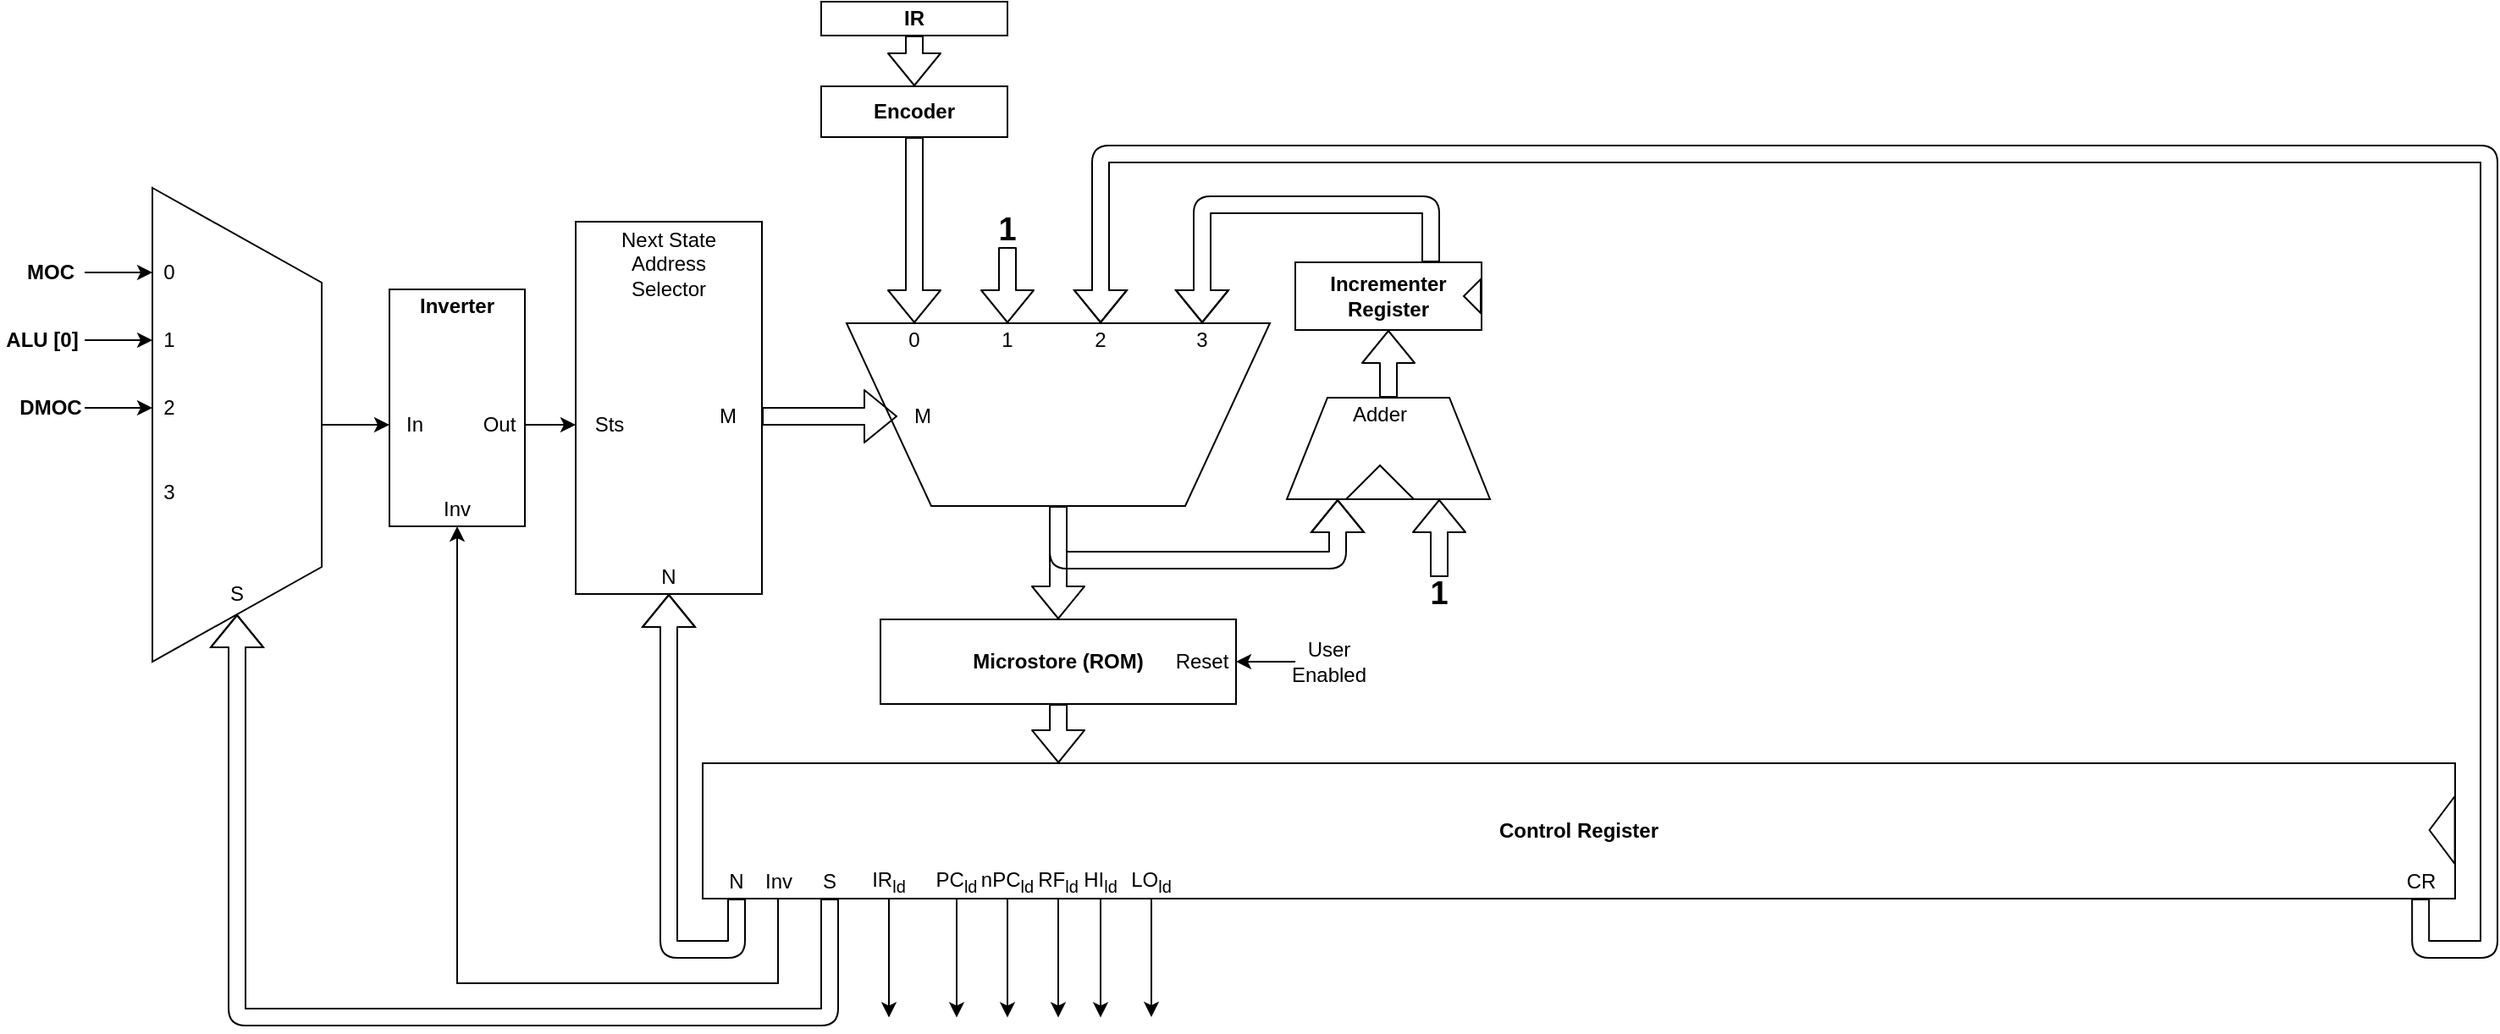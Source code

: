 <mxfile version="10.6.7" type="github"><diagram id="A-vULrXt9b05hmLWiqZZ" name="Page-1"><mxGraphModel dx="1087" dy="364" grid="1" gridSize="10" guides="1" tooltips="1" connect="1" arrows="1" fold="1" page="1" pageScale="1" pageWidth="850" pageHeight="1100" math="0" shadow="0"><root><mxCell id="0"/><mxCell id="1" parent="0"/><mxCell id="lk0u-ZIW8pRqHcUUs7JY-1" value="" style="shape=trapezoid;perimeter=trapezoidPerimeter;whiteSpace=wrap;html=1;direction=south;" parent="1" vertex="1"><mxGeometry x="70" y="190" width="100" height="280" as="geometry"/></mxCell><mxCell id="lk0u-ZIW8pRqHcUUs7JY-2" value="" style="rounded=0;whiteSpace=wrap;html=1;" parent="1" vertex="1"><mxGeometry x="210" y="250" width="80" height="140" as="geometry"/></mxCell><mxCell id="lk0u-ZIW8pRqHcUUs7JY-3" value="" style="rounded=0;whiteSpace=wrap;html=1;" parent="1" vertex="1"><mxGeometry x="320" y="210" width="110" height="220" as="geometry"/></mxCell><mxCell id="lk0u-ZIW8pRqHcUUs7JY-4" value="&lt;b&gt;Encoder&lt;/b&gt;" style="rounded=0;whiteSpace=wrap;html=1;" parent="1" vertex="1"><mxGeometry x="465" y="130" width="110" height="30" as="geometry"/></mxCell><mxCell id="lk0u-ZIW8pRqHcUUs7JY-5" value="&lt;b&gt;IR&lt;/b&gt;" style="rounded=0;whiteSpace=wrap;html=1;" parent="1" vertex="1"><mxGeometry x="465" y="80" width="110" height="20" as="geometry"/></mxCell><mxCell id="lk0u-ZIW8pRqHcUUs7JY-6" value="" style="shape=trapezoid;perimeter=trapezoidPerimeter;whiteSpace=wrap;html=1;flipV=1;" parent="1" vertex="1"><mxGeometry x="480" y="270" width="250" height="108" as="geometry"/></mxCell><mxCell id="lk0u-ZIW8pRqHcUUs7JY-7" value="&lt;b&gt;Microstore (ROM)&lt;/b&gt;" style="rounded=0;whiteSpace=wrap;html=1;" parent="1" vertex="1"><mxGeometry x="500" y="445" width="210" height="50" as="geometry"/></mxCell><mxCell id="lk0u-ZIW8pRqHcUUs7JY-8" value="&lt;b&gt;Control Register&lt;/b&gt;" style="rounded=0;whiteSpace=wrap;html=1;" parent="1" vertex="1"><mxGeometry x="395" y="530" width="1035" height="80" as="geometry"/></mxCell><mxCell id="lk0u-ZIW8pRqHcUUs7JY-9" value="&lt;b&gt;Incrementer Register&lt;/b&gt;" style="rounded=0;whiteSpace=wrap;html=1;" parent="1" vertex="1"><mxGeometry x="745" y="234" width="110" height="40" as="geometry"/></mxCell><mxCell id="lk0u-ZIW8pRqHcUUs7JY-11" value="" style="shape=trapezoid;perimeter=trapezoidPerimeter;whiteSpace=wrap;html=1;" parent="1" vertex="1"><mxGeometry x="740" y="314" width="120" height="60" as="geometry"/></mxCell><mxCell id="lk0u-ZIW8pRqHcUUs7JY-12" value="0" style="text;html=1;strokeColor=none;fillColor=none;align=center;verticalAlign=middle;whiteSpace=wrap;rounded=0;" parent="1" vertex="1"><mxGeometry x="70" y="230" width="20" height="20" as="geometry"/></mxCell><mxCell id="lk0u-ZIW8pRqHcUUs7JY-13" value="1" style="text;html=1;strokeColor=none;fillColor=none;align=center;verticalAlign=middle;whiteSpace=wrap;rounded=0;" parent="1" vertex="1"><mxGeometry x="70" y="270" width="20" height="20" as="geometry"/></mxCell><mxCell id="lk0u-ZIW8pRqHcUUs7JY-14" value="2" style="text;html=1;strokeColor=none;fillColor=none;align=center;verticalAlign=middle;whiteSpace=wrap;rounded=0;" parent="1" vertex="1"><mxGeometry x="70" y="310" width="20" height="20" as="geometry"/></mxCell><mxCell id="lk0u-ZIW8pRqHcUUs7JY-15" value="3" style="text;html=1;strokeColor=none;fillColor=none;align=center;verticalAlign=middle;whiteSpace=wrap;rounded=0;" parent="1" vertex="1"><mxGeometry x="70" y="360" width="20" height="20" as="geometry"/></mxCell><mxCell id="lk0u-ZIW8pRqHcUUs7JY-16" value="S" style="text;html=1;strokeColor=none;fillColor=none;align=center;verticalAlign=middle;whiteSpace=wrap;rounded=0;" parent="1" vertex="1"><mxGeometry x="100" y="420" width="40" height="20" as="geometry"/></mxCell><mxCell id="lk0u-ZIW8pRqHcUUs7JY-17" value="&lt;b&gt;Inverter&lt;/b&gt;" style="text;html=1;strokeColor=none;fillColor=none;align=center;verticalAlign=middle;whiteSpace=wrap;rounded=0;" parent="1" vertex="1"><mxGeometry x="230" y="250" width="40" height="20" as="geometry"/></mxCell><mxCell id="lk0u-ZIW8pRqHcUUs7JY-18" value="In" style="text;html=1;strokeColor=none;fillColor=none;align=center;verticalAlign=middle;whiteSpace=wrap;rounded=0;" parent="1" vertex="1"><mxGeometry x="210" y="320" width="30" height="20" as="geometry"/></mxCell><mxCell id="lk0u-ZIW8pRqHcUUs7JY-19" value="Out" style="text;html=1;strokeColor=none;fillColor=none;align=center;verticalAlign=middle;whiteSpace=wrap;rounded=0;" parent="1" vertex="1"><mxGeometry x="260" y="320" width="30" height="20" as="geometry"/></mxCell><mxCell id="lk0u-ZIW8pRqHcUUs7JY-20" value="Inv" style="text;html=1;strokeColor=none;fillColor=none;align=center;verticalAlign=middle;whiteSpace=wrap;rounded=0;" parent="1" vertex="1"><mxGeometry x="235" y="370" width="30" height="20" as="geometry"/></mxCell><mxCell id="lk0u-ZIW8pRqHcUUs7JY-21" value="Next State Address Selector" style="text;html=1;strokeColor=none;fillColor=none;align=center;verticalAlign=middle;whiteSpace=wrap;rounded=0;" parent="1" vertex="1"><mxGeometry x="335" y="210" width="80" height="50" as="geometry"/></mxCell><mxCell id="lk0u-ZIW8pRqHcUUs7JY-22" value="Sts" style="text;html=1;strokeColor=none;fillColor=none;align=center;verticalAlign=middle;whiteSpace=wrap;rounded=0;" parent="1" vertex="1"><mxGeometry x="320" y="320" width="40" height="20" as="geometry"/></mxCell><mxCell id="lk0u-ZIW8pRqHcUUs7JY-23" value="M" style="text;html=1;strokeColor=none;fillColor=none;align=center;verticalAlign=middle;whiteSpace=wrap;rounded=0;" parent="1" vertex="1"><mxGeometry x="390" y="315" width="40" height="20" as="geometry"/></mxCell><mxCell id="lk0u-ZIW8pRqHcUUs7JY-24" value="N" style="text;html=1;strokeColor=none;fillColor=none;align=center;verticalAlign=middle;whiteSpace=wrap;rounded=0;" parent="1" vertex="1"><mxGeometry x="355" y="410" width="40" height="20" as="geometry"/></mxCell><mxCell id="lk0u-ZIW8pRqHcUUs7JY-25" value="M" style="text;html=1;strokeColor=none;fillColor=none;align=center;verticalAlign=middle;whiteSpace=wrap;rounded=0;" parent="1" vertex="1"><mxGeometry x="510" y="315" width="30" height="20" as="geometry"/></mxCell><mxCell id="lk0u-ZIW8pRqHcUUs7JY-27" value="" style="triangle;whiteSpace=wrap;html=1;direction=north;strokeColor=#000000;" parent="1" vertex="1"><mxGeometry x="775" y="354" width="40" height="20" as="geometry"/></mxCell><mxCell id="ltaRouxyf9xBfKkHzvKg-1" value="Adder" style="text;html=1;strokeColor=none;fillColor=none;align=center;verticalAlign=middle;whiteSpace=wrap;rounded=0;" vertex="1" parent="1"><mxGeometry x="775" y="314" width="40" height="20" as="geometry"/></mxCell><mxCell id="ltaRouxyf9xBfKkHzvKg-3" value="" style="shape=flexArrow;endArrow=classic;html=1;" edge="1" parent="1" source="lk0u-ZIW8pRqHcUUs7JY-11" target="lk0u-ZIW8pRqHcUUs7JY-9"><mxGeometry width="50" height="50" relative="1" as="geometry"><mxPoint x="725" y="339" as="sourcePoint"/><mxPoint x="775" y="289" as="targetPoint"/></mxGeometry></mxCell><mxCell id="ltaRouxyf9xBfKkHzvKg-4" value="" style="shape=flexArrow;endArrow=classic;html=1;entryX=0.5;entryY=0;entryDx=0;entryDy=0;edgeStyle=orthogonalEdgeStyle;" edge="1" parent="1" source="lk0u-ZIW8pRqHcUUs7JY-9" target="ltaRouxyf9xBfKkHzvKg-24"><mxGeometry width="50" height="50" relative="1" as="geometry"><mxPoint x="810" y="210" as="sourcePoint"/><mxPoint x="700.167" y="275.333" as="targetPoint"/><Array as="points"><mxPoint x="825" y="200"/><mxPoint x="690" y="200"/></Array></mxGeometry></mxCell><mxCell id="ltaRouxyf9xBfKkHzvKg-5" value="" style="shape=flexArrow;endArrow=classic;html=1;" edge="1" parent="1" source="lk0u-ZIW8pRqHcUUs7JY-6" target="lk0u-ZIW8pRqHcUUs7JY-7"><mxGeometry width="50" height="50" relative="1" as="geometry"><mxPoint x="410" y="510" as="sourcePoint"/><mxPoint x="460" y="460" as="targetPoint"/></mxGeometry></mxCell><mxCell id="ltaRouxyf9xBfKkHzvKg-6" value="" style="shape=flexArrow;endArrow=classic;html=1;entryX=0.25;entryY=1;entryDx=0;entryDy=0;edgeStyle=orthogonalEdgeStyle;" edge="1" parent="1" source="lk0u-ZIW8pRqHcUUs7JY-6" target="lk0u-ZIW8pRqHcUUs7JY-11"><mxGeometry width="50" height="50" relative="1" as="geometry"><mxPoint x="740" y="460" as="sourcePoint"/><mxPoint x="790" y="410" as="targetPoint"/><Array as="points"><mxPoint x="605" y="410"/><mxPoint x="770" y="410"/></Array></mxGeometry></mxCell><mxCell id="ltaRouxyf9xBfKkHzvKg-7" value="" style="shape=flexArrow;endArrow=classic;html=1;entryX=0.75;entryY=1;entryDx=0;entryDy=0;exitX=0.5;exitY=0;exitDx=0;exitDy=0;" edge="1" parent="1" source="ltaRouxyf9xBfKkHzvKg-25" target="lk0u-ZIW8pRqHcUUs7JY-11"><mxGeometry width="50" height="50" relative="1" as="geometry"><mxPoint x="825" y="409" as="sourcePoint"/><mxPoint x="855" y="399" as="targetPoint"/></mxGeometry></mxCell><mxCell id="ltaRouxyf9xBfKkHzvKg-8" value="" style="shape=flexArrow;endArrow=classic;html=1;entryX=0.203;entryY=0;entryDx=0;entryDy=0;entryPerimeter=0;" edge="1" parent="1" source="lk0u-ZIW8pRqHcUUs7JY-7" target="lk0u-ZIW8pRqHcUUs7JY-8"><mxGeometry width="50" height="50" relative="1" as="geometry"><mxPoint x="410" y="500" as="sourcePoint"/><mxPoint x="460" y="450" as="targetPoint"/></mxGeometry></mxCell><mxCell id="ltaRouxyf9xBfKkHzvKg-9" value="S" style="text;html=1;strokeColor=none;fillColor=none;align=center;verticalAlign=middle;whiteSpace=wrap;rounded=0;" vertex="1" parent="1"><mxGeometry x="450" y="590" width="40" height="20" as="geometry"/></mxCell><mxCell id="ltaRouxyf9xBfKkHzvKg-10" value="" style="shape=flexArrow;endArrow=classic;html=1;exitX=0.5;exitY=1;exitDx=0;exitDy=0;entryX=1;entryY=0.5;entryDx=0;entryDy=0;edgeStyle=orthogonalEdgeStyle;" edge="1" parent="1" source="ltaRouxyf9xBfKkHzvKg-9" target="lk0u-ZIW8pRqHcUUs7JY-1"><mxGeometry width="50" height="50" relative="1" as="geometry"><mxPoint x="190" y="660" as="sourcePoint"/><mxPoint x="240" y="610" as="targetPoint"/><Array as="points"><mxPoint x="470" y="680"/><mxPoint x="120" y="680"/></Array></mxGeometry></mxCell><mxCell id="ltaRouxyf9xBfKkHzvKg-11" value="Inv" style="text;html=1;strokeColor=none;fillColor=none;align=center;verticalAlign=middle;whiteSpace=wrap;rounded=0;" vertex="1" parent="1"><mxGeometry x="424.5" y="590" width="30" height="20" as="geometry"/></mxCell><mxCell id="ltaRouxyf9xBfKkHzvKg-12" value="" style="endArrow=classic;html=1;exitX=0.5;exitY=1;exitDx=0;exitDy=0;entryX=0.5;entryY=1;entryDx=0;entryDy=0;edgeStyle=orthogonalEdgeStyle;rounded=0;" edge="1" parent="1" source="ltaRouxyf9xBfKkHzvKg-11" target="lk0u-ZIW8pRqHcUUs7JY-20"><mxGeometry width="50" height="50" relative="1" as="geometry"><mxPoint x="240" y="610" as="sourcePoint"/><mxPoint x="290" y="560" as="targetPoint"/><Array as="points"><mxPoint x="439" y="660"/><mxPoint x="250" y="660"/></Array></mxGeometry></mxCell><mxCell id="ltaRouxyf9xBfKkHzvKg-13" value="N" style="text;html=1;strokeColor=none;fillColor=none;align=center;verticalAlign=middle;whiteSpace=wrap;rounded=0;" vertex="1" parent="1"><mxGeometry x="400" y="590" width="30" height="20" as="geometry"/></mxCell><mxCell id="ltaRouxyf9xBfKkHzvKg-14" value="" style="shape=flexArrow;endArrow=classic;html=1;entryX=0.5;entryY=1;entryDx=0;entryDy=0;exitX=0.5;exitY=1;exitDx=0;exitDy=0;edgeStyle=orthogonalEdgeStyle;" edge="1" parent="1" source="ltaRouxyf9xBfKkHzvKg-13" target="lk0u-ZIW8pRqHcUUs7JY-24"><mxGeometry width="50" height="50" relative="1" as="geometry"><mxPoint x="260" y="600" as="sourcePoint"/><mxPoint x="310" y="550" as="targetPoint"/><Array as="points"><mxPoint x="415" y="640"/><mxPoint x="375" y="640"/></Array></mxGeometry></mxCell><mxCell id="ltaRouxyf9xBfKkHzvKg-15" value="" style="endArrow=classic;html=1;entryX=0;entryY=0.5;entryDx=0;entryDy=0;" edge="1" parent="1" source="lk0u-ZIW8pRqHcUUs7JY-1" target="lk0u-ZIW8pRqHcUUs7JY-18"><mxGeometry width="50" height="50" relative="1" as="geometry"><mxPoint x="180" y="210" as="sourcePoint"/><mxPoint x="230" y="160" as="targetPoint"/></mxGeometry></mxCell><mxCell id="ltaRouxyf9xBfKkHzvKg-16" value="" style="endArrow=classic;html=1;entryX=0;entryY=0.5;entryDx=0;entryDy=0;exitX=1;exitY=0.5;exitDx=0;exitDy=0;" edge="1" parent="1" source="lk0u-ZIW8pRqHcUUs7JY-19" target="lk0u-ZIW8pRqHcUUs7JY-22"><mxGeometry width="50" height="50" relative="1" as="geometry"><mxPoint x="180" y="340.079" as="sourcePoint"/><mxPoint x="220.143" y="340.143" as="targetPoint"/></mxGeometry></mxCell><mxCell id="ltaRouxyf9xBfKkHzvKg-17" value="" style="shape=flexArrow;endArrow=classic;html=1;entryX=0;entryY=0.5;entryDx=0;entryDy=0;exitX=1;exitY=0.5;exitDx=0;exitDy=0;" edge="1" parent="1" source="lk0u-ZIW8pRqHcUUs7JY-23" target="lk0u-ZIW8pRqHcUUs7JY-25"><mxGeometry width="50" height="50" relative="1" as="geometry"><mxPoint x="450" y="390" as="sourcePoint"/><mxPoint x="500" y="340" as="targetPoint"/></mxGeometry></mxCell><mxCell id="ltaRouxyf9xBfKkHzvKg-18" value="" style="shape=flexArrow;endArrow=classic;html=1;entryX=0.5;entryY=0;entryDx=0;entryDy=0;" edge="1" parent="1" source="lk0u-ZIW8pRqHcUUs7JY-4" target="ltaRouxyf9xBfKkHzvKg-21"><mxGeometry width="50" height="50" relative="1" as="geometry"><mxPoint x="470" y="260" as="sourcePoint"/><mxPoint x="560" y="220" as="targetPoint"/></mxGeometry></mxCell><mxCell id="ltaRouxyf9xBfKkHzvKg-21" value="0" style="text;html=1;strokeColor=none;fillColor=none;align=center;verticalAlign=middle;whiteSpace=wrap;rounded=0;" vertex="1" parent="1"><mxGeometry x="500" y="270" width="40" height="20" as="geometry"/></mxCell><mxCell id="ltaRouxyf9xBfKkHzvKg-22" value="1" style="text;html=1;strokeColor=none;fillColor=none;align=center;verticalAlign=middle;whiteSpace=wrap;rounded=0;" vertex="1" parent="1"><mxGeometry x="555" y="270" width="40" height="20" as="geometry"/></mxCell><mxCell id="ltaRouxyf9xBfKkHzvKg-23" value="2" style="text;html=1;strokeColor=none;fillColor=none;align=center;verticalAlign=middle;whiteSpace=wrap;rounded=0;" vertex="1" parent="1"><mxGeometry x="610" y="270" width="40" height="20" as="geometry"/></mxCell><mxCell id="ltaRouxyf9xBfKkHzvKg-24" value="3" style="text;html=1;strokeColor=none;fillColor=none;align=center;verticalAlign=middle;whiteSpace=wrap;rounded=0;" vertex="1" parent="1"><mxGeometry x="670" y="270" width="40" height="20" as="geometry"/></mxCell><mxCell id="ltaRouxyf9xBfKkHzvKg-25" value="&lt;b&gt;&lt;font style=&quot;font-size: 19px&quot;&gt;1&lt;/font&gt;&lt;/b&gt;" style="text;html=1;strokeColor=none;fillColor=none;align=center;verticalAlign=middle;whiteSpace=wrap;rounded=0;" vertex="1" parent="1"><mxGeometry x="810" y="420" width="40" height="20" as="geometry"/></mxCell><mxCell id="ltaRouxyf9xBfKkHzvKg-26" value="" style="endArrow=classic;html=1;entryX=0;entryY=0.5;entryDx=0;entryDy=0;exitX=1;exitY=0.5;exitDx=0;exitDy=0;" edge="1" parent="1" source="ltaRouxyf9xBfKkHzvKg-27" target="lk0u-ZIW8pRqHcUUs7JY-12"><mxGeometry width="50" height="50" relative="1" as="geometry"><mxPoint x="30" y="240" as="sourcePoint"/><mxPoint x="40" y="210" as="targetPoint"/></mxGeometry></mxCell><mxCell id="ltaRouxyf9xBfKkHzvKg-27" value="&lt;b&gt;MOC&lt;/b&gt;" style="text;html=1;strokeColor=none;fillColor=none;align=center;verticalAlign=middle;whiteSpace=wrap;rounded=0;" vertex="1" parent="1"><mxGeometry x="-10" y="230" width="40" height="20" as="geometry"/></mxCell><mxCell id="ltaRouxyf9xBfKkHzvKg-28" value="" style="endArrow=classic;html=1;entryX=0;entryY=0.5;entryDx=0;entryDy=0;exitX=1;exitY=0.5;exitDx=0;exitDy=0;" edge="1" source="ltaRouxyf9xBfKkHzvKg-29" parent="1" target="lk0u-ZIW8pRqHcUUs7JY-13"><mxGeometry width="50" height="50" relative="1" as="geometry"><mxPoint x="30" y="280" as="sourcePoint"/><mxPoint x="70.167" y="280.333" as="targetPoint"/></mxGeometry></mxCell><mxCell id="ltaRouxyf9xBfKkHzvKg-29" value="&lt;b&gt;ALU [0]&lt;/b&gt;" style="text;html=1;strokeColor=none;fillColor=none;align=center;verticalAlign=middle;whiteSpace=wrap;rounded=0;" vertex="1" parent="1"><mxGeometry x="-20" y="270" width="50" height="20" as="geometry"/></mxCell><mxCell id="ltaRouxyf9xBfKkHzvKg-30" value="" style="endArrow=classic;html=1;exitX=1;exitY=0.5;exitDx=0;exitDy=0;entryX=0;entryY=0.5;entryDx=0;entryDy=0;" edge="1" source="ltaRouxyf9xBfKkHzvKg-31" parent="1" target="lk0u-ZIW8pRqHcUUs7JY-14"><mxGeometry width="50" height="50" relative="1" as="geometry"><mxPoint x="30" y="320" as="sourcePoint"/><mxPoint x="60" y="330" as="targetPoint"/></mxGeometry></mxCell><mxCell id="ltaRouxyf9xBfKkHzvKg-31" value="&lt;b&gt;DMOC&lt;/b&gt;" style="text;html=1;strokeColor=none;fillColor=none;align=center;verticalAlign=middle;whiteSpace=wrap;rounded=0;" vertex="1" parent="1"><mxGeometry x="-10" y="310" width="40" height="20" as="geometry"/></mxCell><mxCell id="ltaRouxyf9xBfKkHzvKg-32" value="" style="shape=flexArrow;endArrow=classic;html=1;entryX=0.5;entryY=0;entryDx=0;entryDy=0;exitX=0.5;exitY=1;exitDx=0;exitDy=0;" edge="1" parent="1" source="ltaRouxyf9xBfKkHzvKg-33" target="ltaRouxyf9xBfKkHzvKg-22"><mxGeometry width="50" height="50" relative="1" as="geometry"><mxPoint x="575" y="240" as="sourcePoint"/><mxPoint x="600" y="220" as="targetPoint"/></mxGeometry></mxCell><mxCell id="ltaRouxyf9xBfKkHzvKg-33" value="&lt;b&gt;&lt;font style=&quot;font-size: 19px&quot;&gt;1&lt;/font&gt;&lt;/b&gt;" style="text;html=1;strokeColor=none;fillColor=none;align=center;verticalAlign=middle;whiteSpace=wrap;rounded=0;" vertex="1" parent="1"><mxGeometry x="555" y="205" width="40" height="20" as="geometry"/></mxCell><mxCell id="ltaRouxyf9xBfKkHzvKg-34" value="CR" style="text;html=1;strokeColor=none;fillColor=none;align=center;verticalAlign=middle;whiteSpace=wrap;rounded=0;" vertex="1" parent="1"><mxGeometry x="1389.571" y="590" width="40" height="20" as="geometry"/></mxCell><mxCell id="ltaRouxyf9xBfKkHzvKg-35" value="" style="shape=flexArrow;endArrow=classic;html=1;exitX=0.5;exitY=1;exitDx=0;exitDy=0;entryX=0.5;entryY=0;entryDx=0;entryDy=0;edgeStyle=orthogonalEdgeStyle;" edge="1" parent="1" source="ltaRouxyf9xBfKkHzvKg-34" target="ltaRouxyf9xBfKkHzvKg-23"><mxGeometry width="50" height="50" relative="1" as="geometry"><mxPoint x="800" y="750" as="sourcePoint"/><mxPoint x="850" y="700" as="targetPoint"/><Array as="points"><mxPoint x="1410" y="640"/><mxPoint x="1450" y="640"/><mxPoint x="1450" y="170"/><mxPoint x="630" y="170"/></Array></mxGeometry></mxCell><mxCell id="ltaRouxyf9xBfKkHzvKg-36" value="Reset" style="text;html=1;strokeColor=none;fillColor=none;align=center;verticalAlign=middle;whiteSpace=wrap;rounded=0;" vertex="1" parent="1"><mxGeometry x="670" y="460" width="40" height="20" as="geometry"/></mxCell><mxCell id="ltaRouxyf9xBfKkHzvKg-37" value="" style="endArrow=classic;html=1;entryX=1;entryY=0.5;entryDx=0;entryDy=0;exitX=0;exitY=0.5;exitDx=0;exitDy=0;" edge="1" parent="1" source="ltaRouxyf9xBfKkHzvKg-38" target="ltaRouxyf9xBfKkHzvKg-36"><mxGeometry width="50" height="50" relative="1" as="geometry"><mxPoint x="750" y="470" as="sourcePoint"/><mxPoint x="790" y="460" as="targetPoint"/></mxGeometry></mxCell><mxCell id="ltaRouxyf9xBfKkHzvKg-38" value="User Enabled" style="text;html=1;strokeColor=none;fillColor=none;align=center;verticalAlign=middle;whiteSpace=wrap;rounded=0;" vertex="1" parent="1"><mxGeometry x="745" y="460" width="40" height="20" as="geometry"/></mxCell><mxCell id="ltaRouxyf9xBfKkHzvKg-39" value="" style="shape=flexArrow;endArrow=classic;html=1;exitX=0.5;exitY=1;exitDx=0;exitDy=0;entryX=0.5;entryY=0;entryDx=0;entryDy=0;" edge="1" parent="1" source="lk0u-ZIW8pRqHcUUs7JY-5" target="lk0u-ZIW8pRqHcUUs7JY-4"><mxGeometry width="50" height="50" relative="1" as="geometry"><mxPoint x="390" y="140" as="sourcePoint"/><mxPoint x="440" y="90" as="targetPoint"/></mxGeometry></mxCell><mxCell id="ltaRouxyf9xBfKkHzvKg-40" value="" style="triangle;whiteSpace=wrap;html=1;strokeColor=#000000;flipH=1;" vertex="1" parent="1"><mxGeometry x="844.5" y="244" width="10" height="20" as="geometry"/></mxCell><mxCell id="ltaRouxyf9xBfKkHzvKg-41" value="" style="triangle;whiteSpace=wrap;html=1;strokeColor=#000000;flipH=1;" vertex="1" parent="1"><mxGeometry x="1414.816" y="549.5" width="15" height="40" as="geometry"/></mxCell><mxCell id="ltaRouxyf9xBfKkHzvKg-43" value="IR&lt;sub&gt;ld&lt;/sub&gt;" style="text;html=1;strokeColor=none;fillColor=none;align=center;verticalAlign=middle;whiteSpace=wrap;rounded=0;" vertex="1" parent="1"><mxGeometry x="485" y="590" width="40" height="20" as="geometry"/></mxCell><mxCell id="ltaRouxyf9xBfKkHzvKg-44" value="" style="endArrow=classic;html=1;exitX=0.5;exitY=1;exitDx=0;exitDy=0;" edge="1" parent="1" source="ltaRouxyf9xBfKkHzvKg-43"><mxGeometry width="50" height="50" relative="1" as="geometry"><mxPoint x="500" y="670" as="sourcePoint"/><mxPoint x="505" y="680.229" as="targetPoint"/></mxGeometry></mxCell><mxCell id="ltaRouxyf9xBfKkHzvKg-45" value="PC&lt;sub&gt;ld&lt;/sub&gt;" style="text;html=1;strokeColor=none;fillColor=none;align=center;verticalAlign=middle;whiteSpace=wrap;rounded=0;" vertex="1" parent="1"><mxGeometry x="525" y="590" width="40" height="20" as="geometry"/></mxCell><mxCell id="ltaRouxyf9xBfKkHzvKg-46" value="" style="endArrow=classic;html=1;exitX=0.5;exitY=1;exitDx=0;exitDy=0;" edge="1" source="ltaRouxyf9xBfKkHzvKg-45" parent="1"><mxGeometry width="50" height="50" relative="1" as="geometry"><mxPoint x="540" y="670" as="sourcePoint"/><mxPoint x="545" y="680.229" as="targetPoint"/></mxGeometry></mxCell><mxCell id="ltaRouxyf9xBfKkHzvKg-47" value="nPC&lt;sub&gt;ld&lt;/sub&gt;" style="text;html=1;strokeColor=none;fillColor=none;align=center;verticalAlign=middle;whiteSpace=wrap;rounded=0;" vertex="1" parent="1"><mxGeometry x="555" y="590" width="40" height="20" as="geometry"/></mxCell><mxCell id="ltaRouxyf9xBfKkHzvKg-48" value="" style="endArrow=classic;html=1;exitX=0.5;exitY=1;exitDx=0;exitDy=0;" edge="1" parent="1" source="ltaRouxyf9xBfKkHzvKg-47"><mxGeometry width="50" height="50" relative="1" as="geometry"><mxPoint x="570" y="670" as="sourcePoint"/><mxPoint x="575" y="680.229" as="targetPoint"/></mxGeometry></mxCell><mxCell id="ltaRouxyf9xBfKkHzvKg-49" value="RF&lt;sub&gt;ld&lt;/sub&gt;" style="text;html=1;strokeColor=none;fillColor=none;align=center;verticalAlign=middle;whiteSpace=wrap;rounded=0;" vertex="1" parent="1"><mxGeometry x="585" y="590" width="40" height="20" as="geometry"/></mxCell><mxCell id="ltaRouxyf9xBfKkHzvKg-50" value="" style="endArrow=classic;html=1;exitX=0.5;exitY=1;exitDx=0;exitDy=0;" edge="1" parent="1" source="ltaRouxyf9xBfKkHzvKg-49"><mxGeometry width="50" height="50" relative="1" as="geometry"><mxPoint x="600" y="670" as="sourcePoint"/><mxPoint x="605" y="680.229" as="targetPoint"/></mxGeometry></mxCell><mxCell id="ltaRouxyf9xBfKkHzvKg-51" value="HI&lt;sub&gt;ld&lt;/sub&gt;" style="text;html=1;strokeColor=none;fillColor=none;align=center;verticalAlign=middle;whiteSpace=wrap;rounded=0;" vertex="1" parent="1"><mxGeometry x="610" y="590" width="40" height="20" as="geometry"/></mxCell><mxCell id="ltaRouxyf9xBfKkHzvKg-52" value="" style="endArrow=classic;html=1;exitX=0.5;exitY=1;exitDx=0;exitDy=0;" edge="1" parent="1" source="ltaRouxyf9xBfKkHzvKg-51"><mxGeometry width="50" height="50" relative="1" as="geometry"><mxPoint x="625" y="670" as="sourcePoint"/><mxPoint x="630" y="680.229" as="targetPoint"/></mxGeometry></mxCell><mxCell id="ltaRouxyf9xBfKkHzvKg-53" value="LO&lt;sub&gt;ld&lt;/sub&gt;" style="text;html=1;strokeColor=none;fillColor=none;align=center;verticalAlign=middle;whiteSpace=wrap;rounded=0;" vertex="1" parent="1"><mxGeometry x="640" y="590" width="40" height="20" as="geometry"/></mxCell><mxCell id="ltaRouxyf9xBfKkHzvKg-54" value="" style="endArrow=classic;html=1;exitX=0.5;exitY=1;exitDx=0;exitDy=0;" edge="1" parent="1" source="ltaRouxyf9xBfKkHzvKg-53"><mxGeometry width="50" height="50" relative="1" as="geometry"><mxPoint x="645" y="670" as="sourcePoint"/><mxPoint x="660" y="680" as="targetPoint"/></mxGeometry></mxCell></root></mxGraphModel></diagram></mxfile>